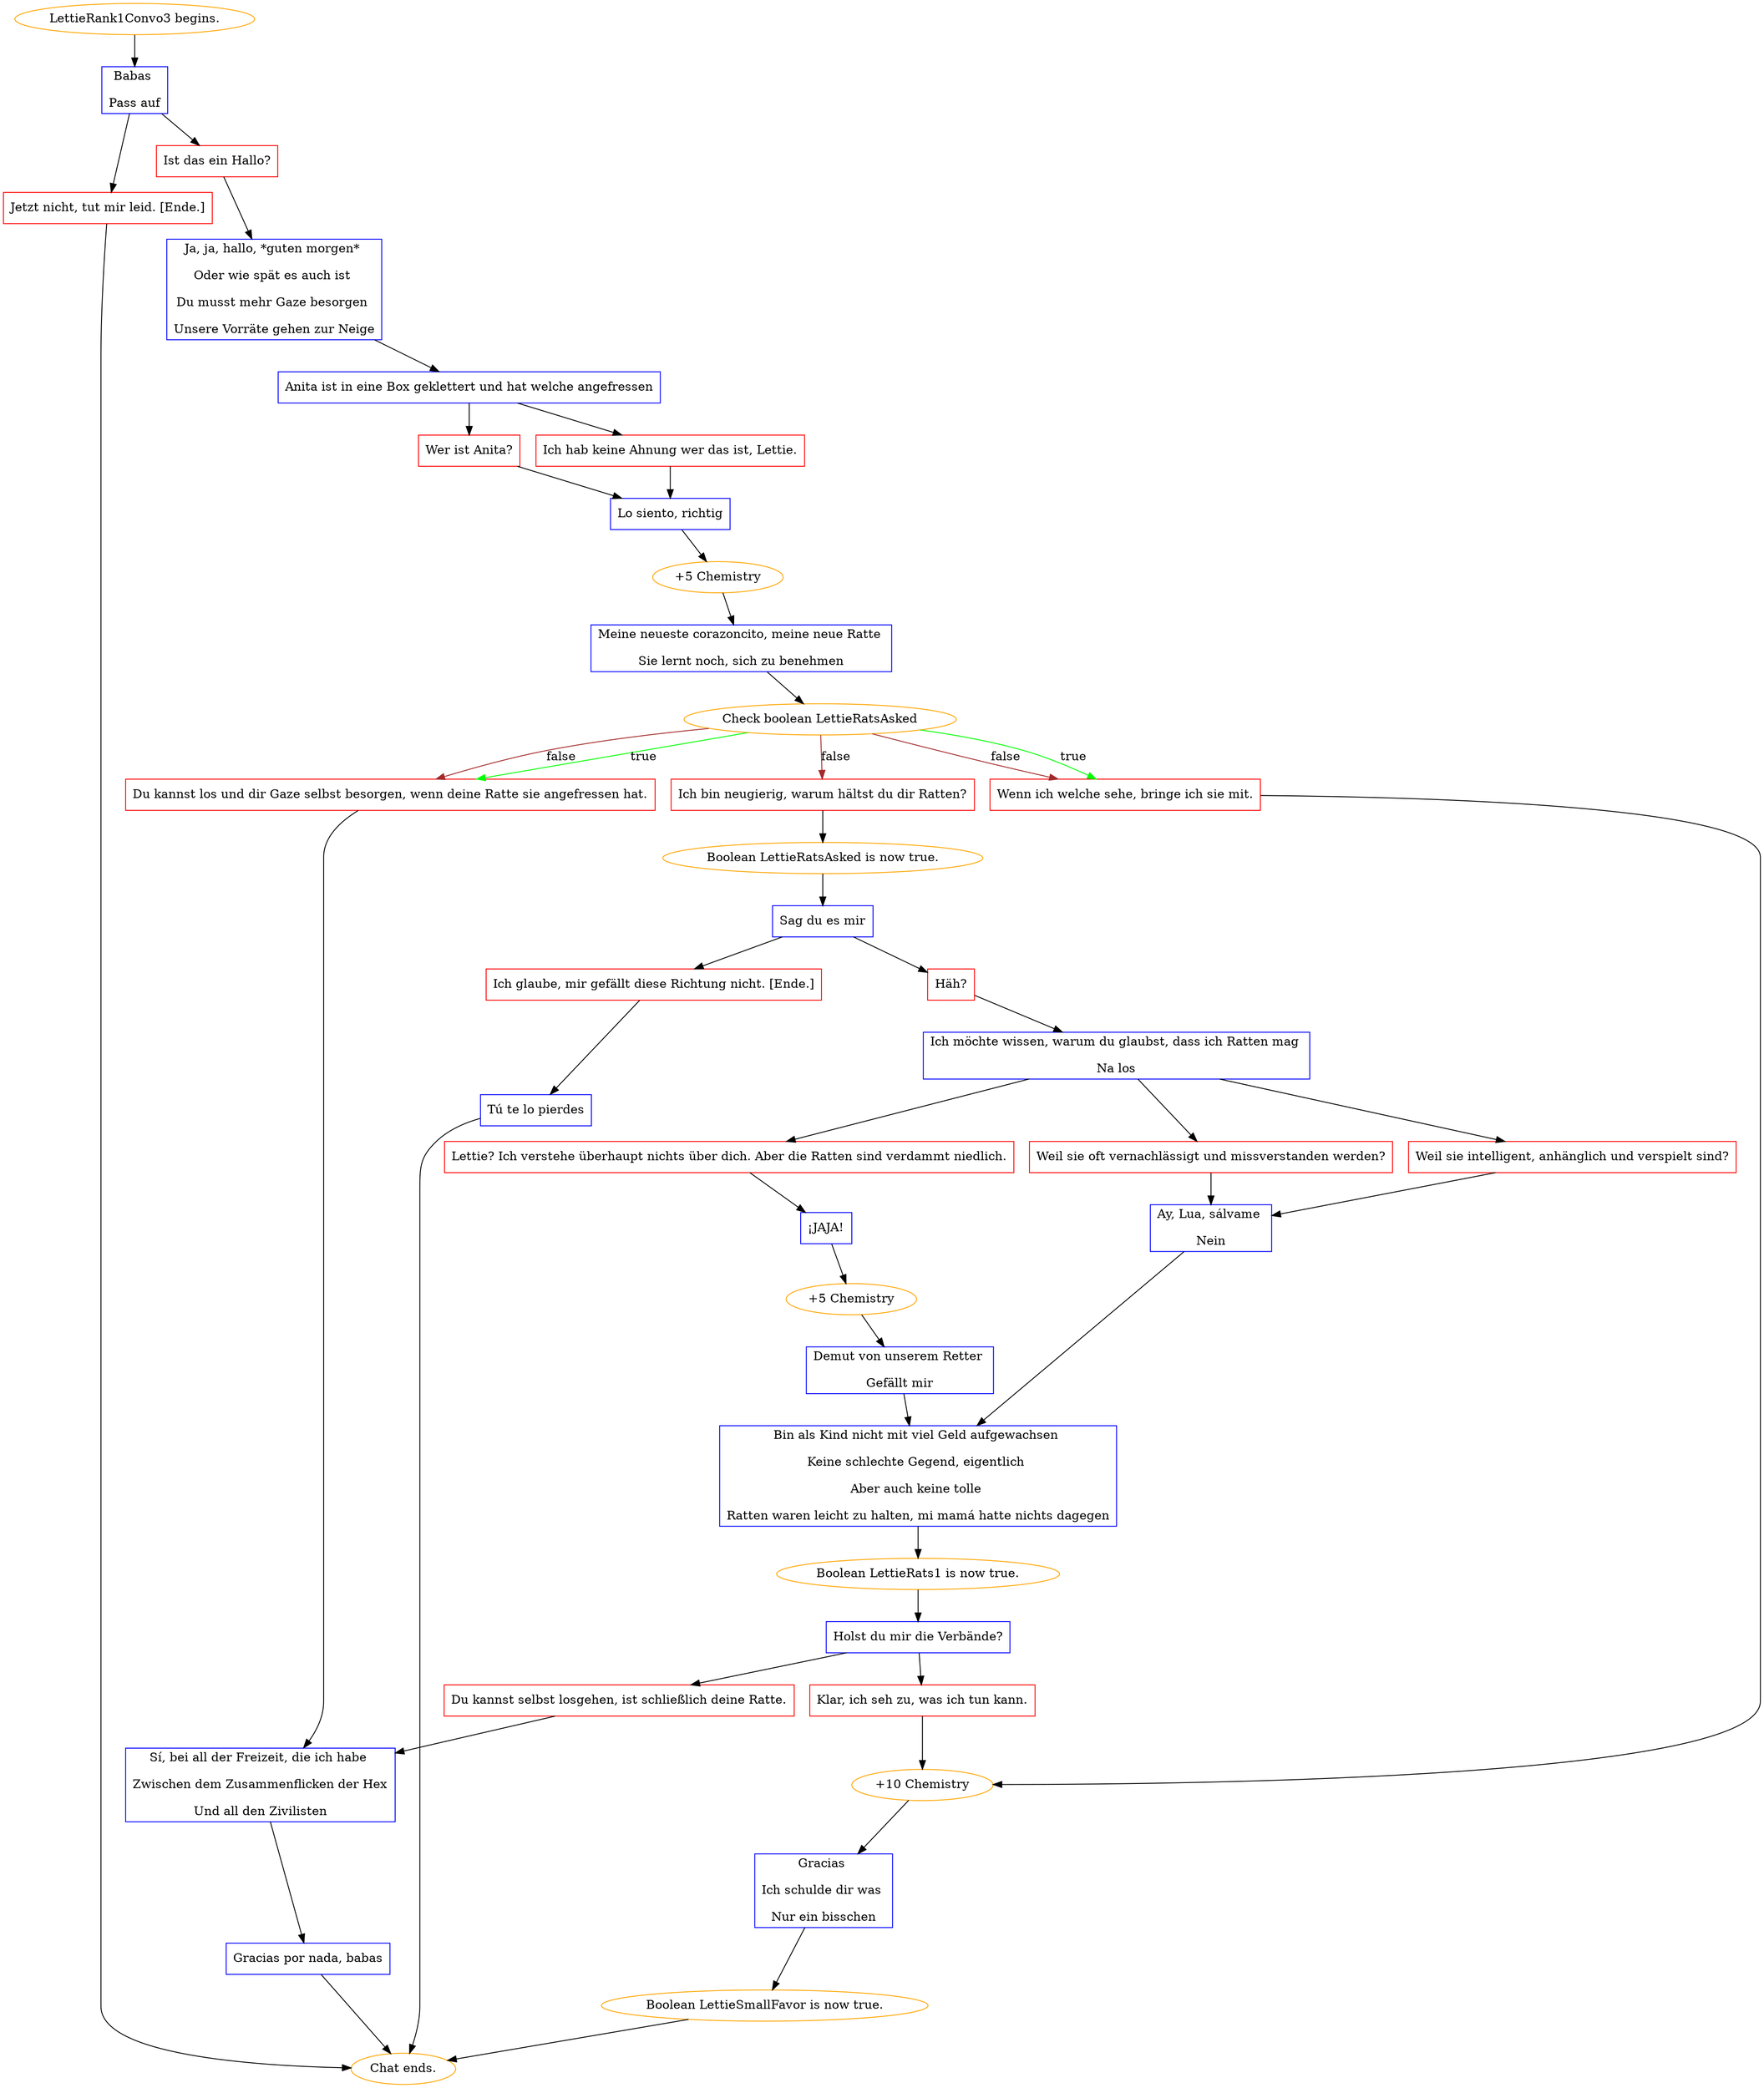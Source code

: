 digraph {
	"LettieRank1Convo3 begins." [color=orange];
		"LettieRank1Convo3 begins." -> j3298571182;
	j3298571182 [label="Babas 
Pass auf",shape=box,color=blue];
		j3298571182 -> j1363825663;
		j3298571182 -> j813692791;
	j1363825663 [label="Ist das ein Hallo?",shape=box,color=red];
		j1363825663 -> j1694269546;
	j813692791 [label="Jetzt nicht, tut mir leid. [Ende.]",shape=box,color=red];
		j813692791 -> "Chat ends.";
	j1694269546 [label="Ja, ja, hallo, *guten morgen* 
Oder wie spät es auch ist 
Du musst mehr Gaze besorgen 
Unsere Vorräte gehen zur Neige",shape=box,color=blue];
		j1694269546 -> j206691317;
	"Chat ends." [color=orange];
	j206691317 [label="Anita ist in eine Box geklettert und hat welche angefressen",shape=box,color=blue];
		j206691317 -> j1274606238;
		j206691317 -> j3217611457;
	j1274606238 [label="Wer ist Anita?",shape=box,color=red];
		j1274606238 -> j1672141263;
	j3217611457 [label="Ich hab keine Ahnung wer das ist, Lettie.",shape=box,color=red];
		j3217611457 -> j1672141263;
	j1672141263 [label="Lo siento, richtig",shape=box,color=blue];
		j1672141263 -> j1311137871;
	j1311137871 [label="+5 Chemistry",color=orange];
		j1311137871 -> j3886204731;
	j3886204731 [label="Meine neueste corazoncito, meine neue Ratte 
Sie lernt noch, sich zu benehmen",shape=box,color=blue];
		j3886204731 -> j2299607748;
	j2299607748 [label="Check boolean LettieRatsAsked",color=orange];
		j2299607748 -> j958357065 [label=true,color=green];
		j2299607748 -> j3001625046 [label=true,color=green];
		j2299607748 -> j3823373060 [label=false,color=brown];
		j2299607748 -> j958357065 [label=false,color=brown];
		j2299607748 -> j3001625046 [label=false,color=brown];
	j958357065 [label="Wenn ich welche sehe, bringe ich sie mit.",shape=box,color=red];
		j958357065 -> j2927938497;
	j3001625046 [label="Du kannst los und dir Gaze selbst besorgen, wenn deine Ratte sie angefressen hat.",shape=box,color=red];
		j3001625046 -> j594657298;
	j3823373060 [label="Ich bin neugierig, warum hältst du dir Ratten?",shape=box,color=red];
		j3823373060 -> j1851850287;
	j2927938497 [label="+10 Chemistry",color=orange];
		j2927938497 -> j3609225956;
	j594657298 [label="Sí, bei all der Freizeit, die ich habe 
Zwischen dem Zusammenflicken der Hex
Und all den Zivilisten",shape=box,color=blue];
		j594657298 -> j3551064085;
	j1851850287 [label="Boolean LettieRatsAsked is now true.",color=orange];
		j1851850287 -> j1009905563;
	j3609225956 [label="Gracias 
Ich schulde dir was 
Nur ein bisschen",shape=box,color=blue];
		j3609225956 -> j2570747018;
	j3551064085 [label="Gracias por nada, babas",shape=box,color=blue];
		j3551064085 -> "Chat ends.";
	j1009905563 [label="Sag du es mir",shape=box,color=blue];
		j1009905563 -> j2848782140;
		j1009905563 -> j3453580482;
	j2570747018 [label="Boolean LettieSmallFavor is now true.",color=orange];
		j2570747018 -> "Chat ends.";
	j2848782140 [label="Häh?",shape=box,color=red];
		j2848782140 -> j2083090968;
	j3453580482 [label="Ich glaube, mir gefällt diese Richtung nicht. [Ende.]",shape=box,color=red];
		j3453580482 -> j2365690676;
	j2083090968 [label="Ich möchte wissen, warum du glaubst, dass ich Ratten mag 
Na los",shape=box,color=blue];
		j2083090968 -> j1839221253;
		j2083090968 -> j2125487871;
		j2083090968 -> j4208521677;
	j2365690676 [label="Tú te lo pierdes",shape=box,color=blue];
		j2365690676 -> "Chat ends.";
	j1839221253 [label="Weil sie intelligent, anhänglich und verspielt sind?",shape=box,color=red];
		j1839221253 -> j255834963;
	j2125487871 [label="Weil sie oft vernachlässigt und missverstanden werden?",shape=box,color=red];
		j2125487871 -> j255834963;
	j4208521677 [label="Lettie? Ich verstehe überhaupt nichts über dich. Aber die Ratten sind verdammt niedlich.",shape=box,color=red];
		j4208521677 -> j198100221;
	j255834963 [label="Ay, Lua, sálvame 
Nein",shape=box,color=blue];
		j255834963 -> j854298772;
	j198100221 [label="¡JAJA!",shape=box,color=blue];
		j198100221 -> j2411359246;
	j854298772 [label="Bin als Kind nicht mit viel Geld aufgewachsen 
Keine schlechte Gegend, eigentlich 
Aber auch keine tolle 
Ratten waren leicht zu halten, mi mamá hatte nichts dagegen",shape=box,color=blue];
		j854298772 -> j1598862005;
	j2411359246 [label="+5 Chemistry",color=orange];
		j2411359246 -> j2726898256;
	j1598862005 [label="Boolean LettieRats1 is now true.",color=orange];
		j1598862005 -> j1134754012;
	j2726898256 [label="Demut von unserem Retter 
Gefällt mir",shape=box,color=blue];
		j2726898256 -> j854298772;
	j1134754012 [label="Holst du mir die Verbände?",shape=box,color=blue];
		j1134754012 -> j811687901;
		j1134754012 -> j3175370211;
	j811687901 [label="Klar, ich seh zu, was ich tun kann.",shape=box,color=red];
		j811687901 -> j2927938497;
	j3175370211 [label="Du kannst selbst losgehen, ist schließlich deine Ratte.",shape=box,color=red];
		j3175370211 -> j594657298;
}